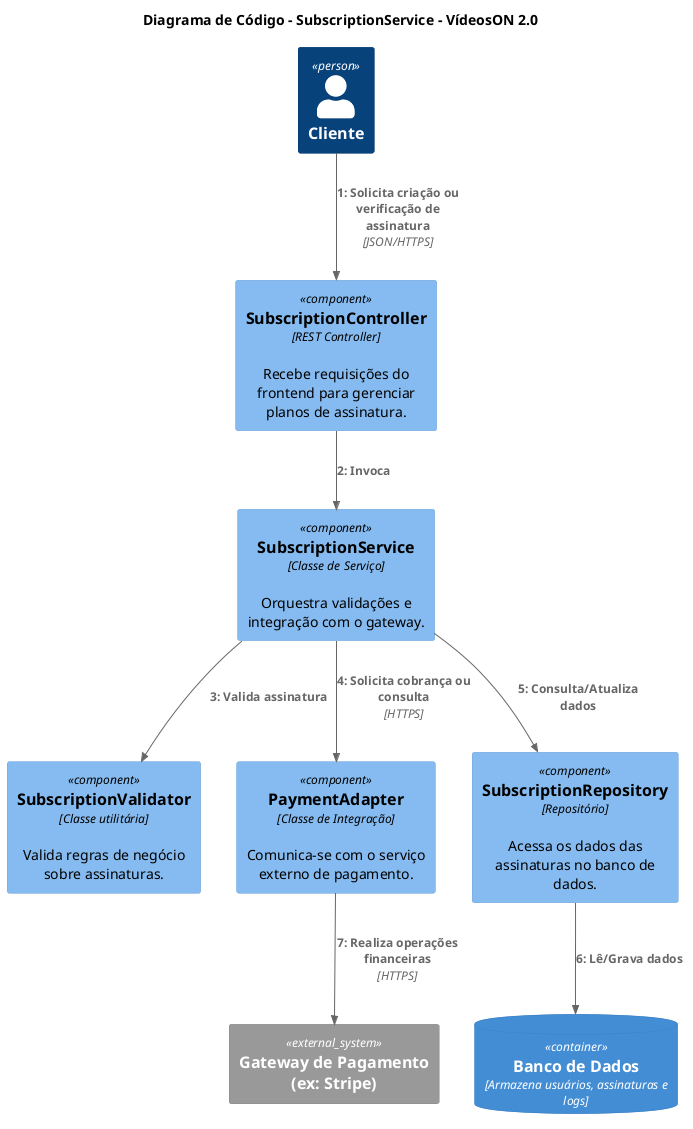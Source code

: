 @startuml
!include <c4/C4_Dynamic.puml>

title Diagrama de Código - SubscriptionService - VídeosON 2.0

Person(user, "Cliente")
System_Ext(payment_gateway, "Gateway de Pagamento (ex: Stripe)")
ContainerDb(database, "Banco de Dados", "Armazena usuários, assinaturas e logs")

Component(subscription_controller, "SubscriptionController", "REST Controller", "Recebe requisições do frontend para gerenciar planos de assinatura.")
Component(subscription_service, "SubscriptionService", "Classe de Serviço", "Orquestra validações e integração com o gateway.")
Component(subscription_validator, "SubscriptionValidator", "Classe utilitária", "Valida regras de negócio sobre assinaturas.")
Component(payment_adapter, "PaymentAdapter", "Classe de Integração", "Comunica-se com o serviço externo de pagamento.")
Component(subscription_repository, "SubscriptionRepository", "Repositório", "Acessa os dados das assinaturas no banco de dados.")

Rel(user, subscription_controller, "Solicita criação ou verificação de assinatura", "JSON/HTTPS")
Rel(subscription_controller, subscription_service, "Invoca")
Rel(subscription_service, subscription_validator, "Valida assinatura")
Rel(subscription_service, payment_adapter, "Solicita cobrança ou consulta", "HTTPS")
Rel(subscription_service, subscription_repository, "Consulta/Atualiza dados")
Rel(subscription_repository, database, "Lê/Grava dados")
Rel(payment_adapter, payment_gateway, "Realiza operações financeiras", "HTTPS")

@enduml
